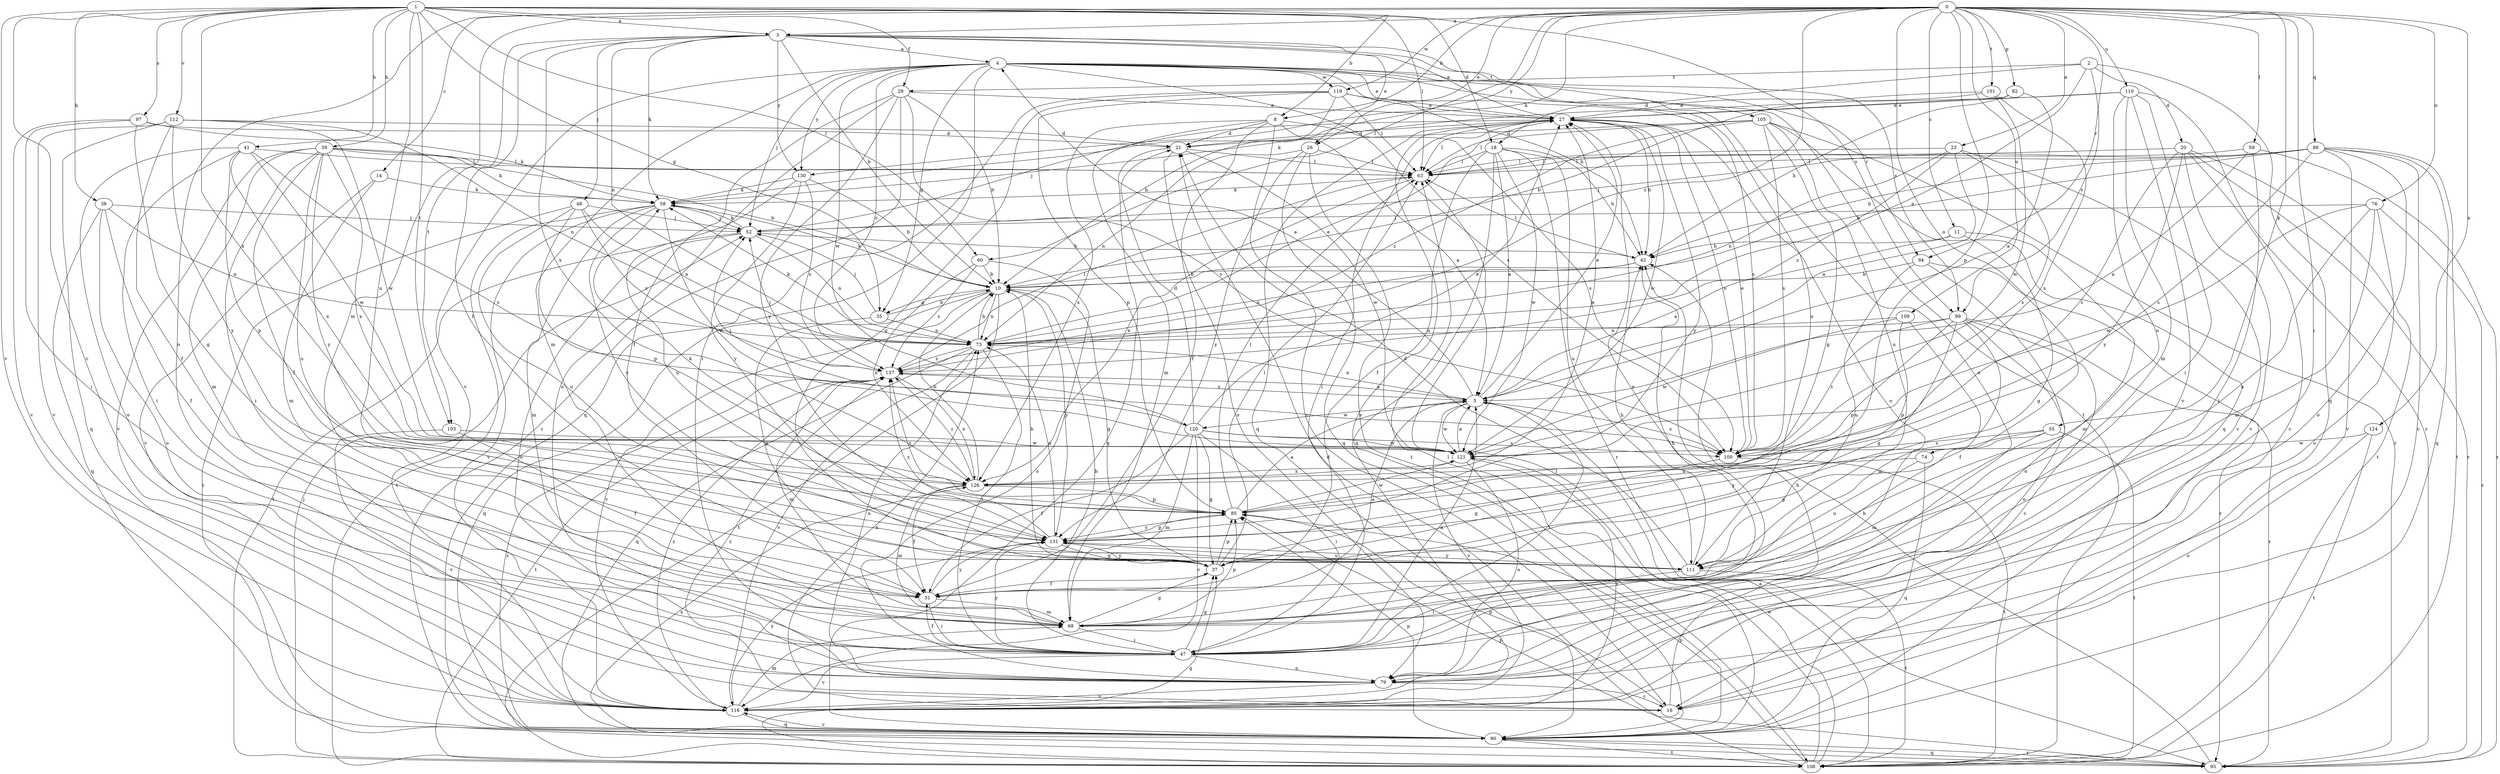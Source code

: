 strict digraph  {
0;
1;
2;
3;
4;
5;
8;
10;
11;
14;
16;
18;
20;
21;
23;
26;
27;
29;
31;
35;
37;
38;
39;
41;
42;
47;
48;
52;
55;
58;
59;
60;
63;
68;
73;
74;
76;
79;
82;
85;
86;
90;
94;
95;
97;
99;
100;
101;
103;
105;
106;
109;
110;
111;
112;
116;
119;
120;
121;
124;
126;
130;
131;
137;
0 -> 3  [label=a];
0 -> 8  [label=b];
0 -> 11  [label=c];
0 -> 14  [label=c];
0 -> 23  [label=e];
0 -> 26  [label=e];
0 -> 47  [label=i];
0 -> 55  [label=k];
0 -> 58  [label=k];
0 -> 59  [label=l];
0 -> 60  [label=l];
0 -> 68  [label=m];
0 -> 74  [label=o];
0 -> 76  [label=o];
0 -> 79  [label=o];
0 -> 82  [label=p];
0 -> 85  [label=p];
0 -> 86  [label=q];
0 -> 94  [label=r];
0 -> 101  [label=t];
0 -> 109  [label=u];
0 -> 110  [label=u];
0 -> 119  [label=w];
0 -> 124  [label=x];
0 -> 130  [label=y];
0 -> 137  [label=z];
1 -> 3  [label=a];
1 -> 8  [label=b];
1 -> 16  [label=c];
1 -> 18  [label=d];
1 -> 29  [label=f];
1 -> 35  [label=g];
1 -> 38  [label=h];
1 -> 39  [label=h];
1 -> 41  [label=h];
1 -> 60  [label=l];
1 -> 63  [label=l];
1 -> 97  [label=s];
1 -> 99  [label=s];
1 -> 103  [label=t];
1 -> 111  [label=u];
1 -> 112  [label=v];
1 -> 116  [label=v];
1 -> 126  [label=x];
2 -> 18  [label=d];
2 -> 20  [label=d];
2 -> 29  [label=f];
2 -> 73  [label=n];
2 -> 90  [label=q];
2 -> 99  [label=s];
3 -> 4  [label=a];
3 -> 10  [label=b];
3 -> 26  [label=e];
3 -> 27  [label=e];
3 -> 31  [label=f];
3 -> 48  [label=j];
3 -> 58  [label=k];
3 -> 73  [label=n];
3 -> 99  [label=s];
3 -> 103  [label=t];
3 -> 105  [label=t];
3 -> 126  [label=x];
3 -> 130  [label=y];
4 -> 27  [label=e];
4 -> 35  [label=g];
4 -> 42  [label=h];
4 -> 47  [label=i];
4 -> 52  [label=j];
4 -> 68  [label=m];
4 -> 79  [label=o];
4 -> 94  [label=r];
4 -> 100  [label=s];
4 -> 106  [label=t];
4 -> 111  [label=u];
4 -> 116  [label=v];
4 -> 119  [label=w];
4 -> 120  [label=w];
4 -> 130  [label=y];
4 -> 137  [label=z];
5 -> 4  [label=a];
5 -> 27  [label=e];
5 -> 47  [label=i];
5 -> 73  [label=n];
5 -> 100  [label=s];
5 -> 116  [label=v];
5 -> 120  [label=w];
5 -> 121  [label=w];
5 -> 137  [label=z];
8 -> 5  [label=a];
8 -> 16  [label=c];
8 -> 21  [label=d];
8 -> 31  [label=f];
8 -> 68  [label=m];
8 -> 100  [label=s];
8 -> 126  [label=x];
10 -> 35  [label=g];
10 -> 37  [label=g];
10 -> 58  [label=k];
10 -> 73  [label=n];
10 -> 90  [label=q];
10 -> 106  [label=t];
10 -> 116  [label=v];
10 -> 131  [label=y];
11 -> 5  [label=a];
11 -> 37  [label=g];
11 -> 42  [label=h];
11 -> 68  [label=m];
14 -> 58  [label=k];
14 -> 68  [label=m];
14 -> 116  [label=v];
16 -> 42  [label=h];
16 -> 73  [label=n];
16 -> 85  [label=p];
16 -> 137  [label=z];
18 -> 5  [label=a];
18 -> 31  [label=f];
18 -> 42  [label=h];
18 -> 63  [label=l];
18 -> 90  [label=q];
18 -> 95  [label=r];
18 -> 111  [label=u];
18 -> 121  [label=w];
20 -> 16  [label=c];
20 -> 63  [label=l];
20 -> 95  [label=r];
20 -> 100  [label=s];
20 -> 106  [label=t];
20 -> 116  [label=v];
20 -> 131  [label=y];
21 -> 63  [label=l];
21 -> 79  [label=o];
21 -> 90  [label=q];
21 -> 121  [label=w];
23 -> 5  [label=a];
23 -> 16  [label=c];
23 -> 63  [label=l];
23 -> 73  [label=n];
23 -> 100  [label=s];
23 -> 137  [label=z];
26 -> 63  [label=l];
26 -> 73  [label=n];
26 -> 90  [label=q];
26 -> 106  [label=t];
26 -> 131  [label=y];
27 -> 21  [label=d];
27 -> 42  [label=h];
27 -> 47  [label=i];
27 -> 52  [label=j];
27 -> 63  [label=l];
27 -> 79  [label=o];
27 -> 90  [label=q];
27 -> 100  [label=s];
27 -> 121  [label=w];
27 -> 131  [label=y];
29 -> 10  [label=b];
29 -> 27  [label=e];
29 -> 31  [label=f];
29 -> 79  [label=o];
29 -> 95  [label=r];
29 -> 100  [label=s];
29 -> 131  [label=y];
31 -> 5  [label=a];
31 -> 47  [label=i];
31 -> 68  [label=m];
31 -> 131  [label=y];
35 -> 10  [label=b];
35 -> 37  [label=g];
35 -> 52  [label=j];
35 -> 73  [label=n];
37 -> 10  [label=b];
37 -> 31  [label=f];
37 -> 63  [label=l];
37 -> 85  [label=p];
37 -> 131  [label=y];
38 -> 31  [label=f];
38 -> 52  [label=j];
38 -> 73  [label=n];
38 -> 79  [label=o];
38 -> 90  [label=q];
39 -> 10  [label=b];
39 -> 31  [label=f];
39 -> 47  [label=i];
39 -> 58  [label=k];
39 -> 63  [label=l];
39 -> 68  [label=m];
39 -> 111  [label=u];
39 -> 116  [label=v];
39 -> 126  [label=x];
39 -> 131  [label=y];
41 -> 47  [label=i];
41 -> 63  [label=l];
41 -> 79  [label=o];
41 -> 85  [label=p];
41 -> 100  [label=s];
41 -> 121  [label=w];
41 -> 126  [label=x];
42 -> 10  [label=b];
42 -> 63  [label=l];
42 -> 73  [label=n];
47 -> 5  [label=a];
47 -> 10  [label=b];
47 -> 27  [label=e];
47 -> 31  [label=f];
47 -> 37  [label=g];
47 -> 79  [label=o];
47 -> 116  [label=v];
47 -> 131  [label=y];
48 -> 52  [label=j];
48 -> 73  [label=n];
48 -> 85  [label=p];
48 -> 95  [label=r];
48 -> 111  [label=u];
48 -> 137  [label=z];
52 -> 42  [label=h];
52 -> 58  [label=k];
52 -> 73  [label=n];
52 -> 79  [label=o];
52 -> 106  [label=t];
55 -> 37  [label=g];
55 -> 68  [label=m];
55 -> 100  [label=s];
55 -> 106  [label=t];
55 -> 131  [label=y];
58 -> 52  [label=j];
58 -> 68  [label=m];
58 -> 106  [label=t];
58 -> 116  [label=v];
58 -> 121  [label=w];
58 -> 131  [label=y];
59 -> 5  [label=a];
59 -> 47  [label=i];
59 -> 63  [label=l];
59 -> 95  [label=r];
60 -> 10  [label=b];
60 -> 79  [label=o];
60 -> 126  [label=x];
60 -> 137  [label=z];
63 -> 58  [label=k];
63 -> 126  [label=x];
68 -> 37  [label=g];
68 -> 42  [label=h];
68 -> 47  [label=i];
68 -> 85  [label=p];
73 -> 10  [label=b];
73 -> 27  [label=e];
73 -> 47  [label=i];
73 -> 58  [label=k];
73 -> 90  [label=q];
73 -> 116  [label=v];
73 -> 137  [label=z];
74 -> 90  [label=q];
74 -> 111  [label=u];
74 -> 126  [label=x];
76 -> 52  [label=j];
76 -> 68  [label=m];
76 -> 79  [label=o];
76 -> 95  [label=r];
76 -> 111  [label=u];
76 -> 121  [label=w];
79 -> 16  [label=c];
79 -> 73  [label=n];
79 -> 116  [label=v];
82 -> 5  [label=a];
82 -> 27  [label=e];
82 -> 42  [label=h];
85 -> 5  [label=a];
85 -> 58  [label=k];
85 -> 63  [label=l];
85 -> 121  [label=w];
85 -> 131  [label=y];
85 -> 137  [label=z];
86 -> 10  [label=b];
86 -> 16  [label=c];
86 -> 42  [label=h];
86 -> 52  [label=j];
86 -> 63  [label=l];
86 -> 79  [label=o];
86 -> 90  [label=q];
86 -> 100  [label=s];
86 -> 106  [label=t];
86 -> 116  [label=v];
90 -> 63  [label=l];
90 -> 85  [label=p];
90 -> 95  [label=r];
90 -> 106  [label=t];
90 -> 116  [label=v];
90 -> 126  [label=x];
90 -> 137  [label=z];
94 -> 10  [label=b];
94 -> 79  [label=o];
94 -> 95  [label=r];
94 -> 111  [label=u];
95 -> 42  [label=h];
95 -> 85  [label=p];
95 -> 90  [label=q];
97 -> 21  [label=d];
97 -> 37  [label=g];
97 -> 47  [label=i];
97 -> 58  [label=k];
97 -> 116  [label=v];
99 -> 16  [label=c];
99 -> 37  [label=g];
99 -> 68  [label=m];
99 -> 73  [label=n];
99 -> 79  [label=o];
99 -> 85  [label=p];
99 -> 95  [label=r];
99 -> 100  [label=s];
100 -> 27  [label=e];
100 -> 37  [label=g];
100 -> 106  [label=t];
101 -> 10  [label=b];
101 -> 27  [label=e];
101 -> 121  [label=w];
101 -> 126  [label=x];
103 -> 31  [label=f];
103 -> 116  [label=v];
103 -> 121  [label=w];
105 -> 21  [label=d];
105 -> 37  [label=g];
105 -> 63  [label=l];
105 -> 90  [label=q];
105 -> 95  [label=r];
105 -> 100  [label=s];
105 -> 111  [label=u];
105 -> 137  [label=z];
106 -> 5  [label=a];
106 -> 21  [label=d];
106 -> 37  [label=g];
106 -> 52  [label=j];
106 -> 63  [label=l];
106 -> 85  [label=p];
106 -> 121  [label=w];
109 -> 31  [label=f];
109 -> 73  [label=n];
109 -> 85  [label=p];
109 -> 121  [label=w];
110 -> 27  [label=e];
110 -> 47  [label=i];
110 -> 58  [label=k];
110 -> 68  [label=m];
110 -> 95  [label=r];
110 -> 111  [label=u];
110 -> 116  [label=v];
111 -> 21  [label=d];
111 -> 42  [label=h];
111 -> 47  [label=i];
111 -> 106  [label=t];
111 -> 131  [label=y];
112 -> 21  [label=d];
112 -> 31  [label=f];
112 -> 73  [label=n];
112 -> 90  [label=q];
112 -> 116  [label=v];
112 -> 121  [label=w];
112 -> 131  [label=y];
116 -> 27  [label=e];
116 -> 68  [label=m];
116 -> 90  [label=q];
116 -> 131  [label=y];
116 -> 137  [label=z];
119 -> 10  [label=b];
119 -> 27  [label=e];
119 -> 37  [label=g];
119 -> 63  [label=l];
119 -> 85  [label=p];
119 -> 90  [label=q];
119 -> 100  [label=s];
120 -> 21  [label=d];
120 -> 27  [label=e];
120 -> 31  [label=f];
120 -> 37  [label=g];
120 -> 47  [label=i];
120 -> 52  [label=j];
120 -> 68  [label=m];
120 -> 100  [label=s];
120 -> 116  [label=v];
120 -> 121  [label=w];
121 -> 5  [label=a];
121 -> 79  [label=o];
121 -> 116  [label=v];
121 -> 126  [label=x];
124 -> 79  [label=o];
124 -> 106  [label=t];
124 -> 121  [label=w];
126 -> 10  [label=b];
126 -> 27  [label=e];
126 -> 31  [label=f];
126 -> 68  [label=m];
126 -> 85  [label=p];
126 -> 137  [label=z];
130 -> 10  [label=b];
130 -> 58  [label=k];
130 -> 111  [label=u];
130 -> 131  [label=y];
130 -> 137  [label=z];
131 -> 37  [label=g];
131 -> 73  [label=n];
131 -> 85  [label=p];
131 -> 111  [label=u];
131 -> 137  [label=z];
137 -> 5  [label=a];
137 -> 52  [label=j];
137 -> 63  [label=l];
137 -> 68  [label=m];
137 -> 106  [label=t];
137 -> 126  [label=x];
}
